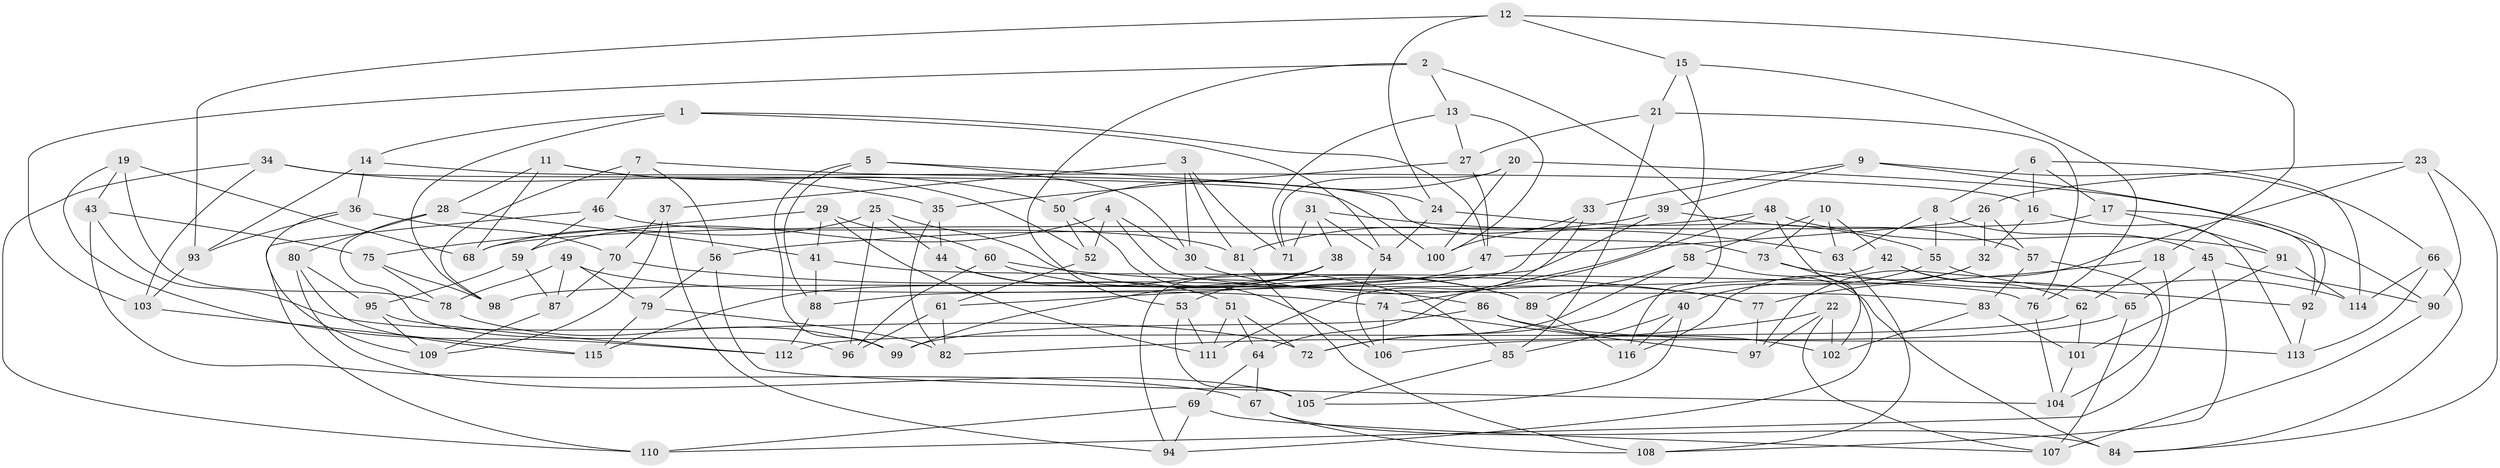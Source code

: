 // coarse degree distribution, {6: 0.35802469135802467, 4: 0.5679012345679012, 5: 0.07407407407407407}
// Generated by graph-tools (version 1.1) at 2025/24/03/03/25 07:24:25]
// undirected, 116 vertices, 232 edges
graph export_dot {
graph [start="1"]
  node [color=gray90,style=filled];
  1;
  2;
  3;
  4;
  5;
  6;
  7;
  8;
  9;
  10;
  11;
  12;
  13;
  14;
  15;
  16;
  17;
  18;
  19;
  20;
  21;
  22;
  23;
  24;
  25;
  26;
  27;
  28;
  29;
  30;
  31;
  32;
  33;
  34;
  35;
  36;
  37;
  38;
  39;
  40;
  41;
  42;
  43;
  44;
  45;
  46;
  47;
  48;
  49;
  50;
  51;
  52;
  53;
  54;
  55;
  56;
  57;
  58;
  59;
  60;
  61;
  62;
  63;
  64;
  65;
  66;
  67;
  68;
  69;
  70;
  71;
  72;
  73;
  74;
  75;
  76;
  77;
  78;
  79;
  80;
  81;
  82;
  83;
  84;
  85;
  86;
  87;
  88;
  89;
  90;
  91;
  92;
  93;
  94;
  95;
  96;
  97;
  98;
  99;
  100;
  101;
  102;
  103;
  104;
  105;
  106;
  107;
  108;
  109;
  110;
  111;
  112;
  113;
  114;
  115;
  116;
  1 -- 14;
  1 -- 54;
  1 -- 98;
  1 -- 47;
  2 -- 53;
  2 -- 103;
  2 -- 13;
  2 -- 116;
  3 -- 37;
  3 -- 30;
  3 -- 71;
  3 -- 81;
  4 -- 30;
  4 -- 59;
  4 -- 52;
  4 -- 83;
  5 -- 99;
  5 -- 30;
  5 -- 88;
  5 -- 24;
  6 -- 114;
  6 -- 8;
  6 -- 17;
  6 -- 16;
  7 -- 73;
  7 -- 98;
  7 -- 46;
  7 -- 56;
  8 -- 63;
  8 -- 45;
  8 -- 55;
  9 -- 66;
  9 -- 39;
  9 -- 33;
  9 -- 92;
  10 -- 73;
  10 -- 42;
  10 -- 58;
  10 -- 63;
  11 -- 52;
  11 -- 50;
  11 -- 68;
  11 -- 28;
  12 -- 24;
  12 -- 93;
  12 -- 15;
  12 -- 18;
  13 -- 71;
  13 -- 27;
  13 -- 100;
  14 -- 93;
  14 -- 16;
  14 -- 36;
  15 -- 76;
  15 -- 64;
  15 -- 21;
  16 -- 32;
  16 -- 113;
  17 -- 68;
  17 -- 91;
  17 -- 92;
  18 -- 77;
  18 -- 110;
  18 -- 62;
  19 -- 68;
  19 -- 43;
  19 -- 112;
  19 -- 78;
  20 -- 100;
  20 -- 71;
  20 -- 50;
  20 -- 90;
  21 -- 27;
  21 -- 85;
  21 -- 76;
  22 -- 97;
  22 -- 82;
  22 -- 102;
  22 -- 107;
  23 -- 90;
  23 -- 97;
  23 -- 84;
  23 -- 26;
  24 -- 55;
  24 -- 54;
  25 -- 96;
  25 -- 89;
  25 -- 68;
  25 -- 44;
  26 -- 57;
  26 -- 47;
  26 -- 32;
  27 -- 47;
  27 -- 35;
  28 -- 96;
  28 -- 80;
  28 -- 41;
  29 -- 111;
  29 -- 60;
  29 -- 41;
  29 -- 75;
  30 -- 77;
  31 -- 63;
  31 -- 38;
  31 -- 71;
  31 -- 54;
  32 -- 116;
  32 -- 40;
  33 -- 100;
  33 -- 111;
  33 -- 88;
  34 -- 103;
  34 -- 110;
  34 -- 35;
  34 -- 100;
  35 -- 44;
  35 -- 82;
  36 -- 109;
  36 -- 93;
  36 -- 70;
  37 -- 70;
  37 -- 109;
  37 -- 94;
  38 -- 94;
  38 -- 99;
  38 -- 53;
  39 -- 57;
  39 -- 81;
  39 -- 61;
  40 -- 105;
  40 -- 116;
  40 -- 85;
  41 -- 88;
  41 -- 76;
  42 -- 65;
  42 -- 98;
  42 -- 62;
  43 -- 75;
  43 -- 72;
  43 -- 67;
  44 -- 85;
  44 -- 51;
  45 -- 65;
  45 -- 90;
  45 -- 108;
  46 -- 81;
  46 -- 59;
  46 -- 110;
  47 -- 115;
  48 -- 91;
  48 -- 102;
  48 -- 74;
  48 -- 56;
  49 -- 79;
  49 -- 74;
  49 -- 87;
  49 -- 78;
  50 -- 106;
  50 -- 52;
  51 -- 111;
  51 -- 72;
  51 -- 64;
  52 -- 61;
  53 -- 111;
  53 -- 105;
  54 -- 106;
  55 -- 114;
  55 -- 72;
  56 -- 79;
  56 -- 104;
  57 -- 104;
  57 -- 83;
  58 -- 84;
  58 -- 89;
  58 -- 72;
  59 -- 87;
  59 -- 95;
  60 -- 96;
  60 -- 89;
  60 -- 77;
  61 -- 82;
  61 -- 96;
  62 -- 112;
  62 -- 101;
  63 -- 108;
  64 -- 69;
  64 -- 67;
  65 -- 107;
  65 -- 106;
  66 -- 84;
  66 -- 113;
  66 -- 114;
  67 -- 84;
  67 -- 108;
  69 -- 107;
  69 -- 94;
  69 -- 110;
  70 -- 86;
  70 -- 87;
  73 -- 94;
  73 -- 92;
  74 -- 106;
  74 -- 97;
  75 -- 98;
  75 -- 78;
  76 -- 104;
  77 -- 97;
  78 -- 99;
  79 -- 82;
  79 -- 115;
  80 -- 95;
  80 -- 105;
  80 -- 115;
  81 -- 108;
  83 -- 102;
  83 -- 101;
  85 -- 105;
  86 -- 99;
  86 -- 102;
  86 -- 113;
  87 -- 109;
  88 -- 112;
  89 -- 116;
  90 -- 107;
  91 -- 114;
  91 -- 101;
  92 -- 113;
  93 -- 103;
  95 -- 112;
  95 -- 109;
  101 -- 104;
  103 -- 115;
}
